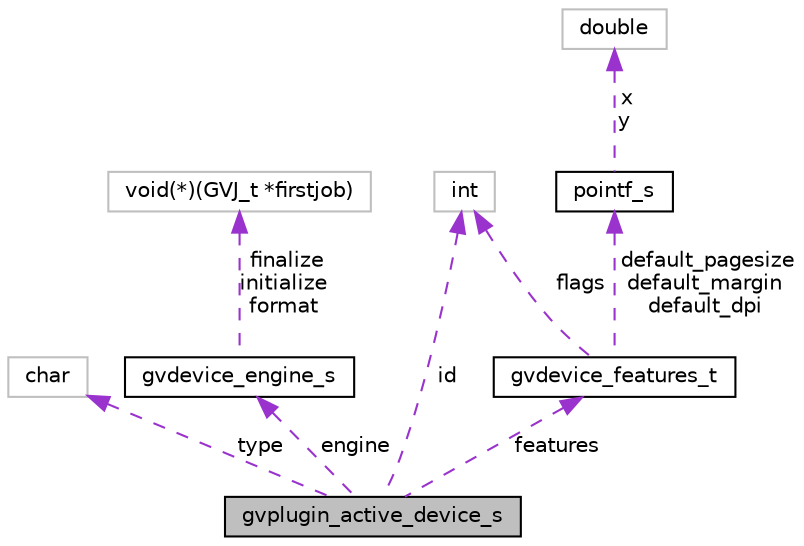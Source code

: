 digraph "gvplugin_active_device_s"
{
  bgcolor="transparent";
  edge [fontname="Helvetica",fontsize="10",labelfontname="Helvetica",labelfontsize="10"];
  node [fontname="Helvetica",fontsize="10",shape=record];
  Node1 [label="gvplugin_active_device_s",height=0.2,width=0.4,color="black", fillcolor="grey75", style="filled", fontcolor="black"];
  Node2 -> Node1 [dir="back",color="darkorchid3",fontsize="10",style="dashed",label=" type" ,fontname="Helvetica"];
  Node2 [label="char",height=0.2,width=0.4,color="grey75"];
  Node3 -> Node1 [dir="back",color="darkorchid3",fontsize="10",style="dashed",label=" engine" ,fontname="Helvetica"];
  Node3 [label="gvdevice_engine_s",height=0.2,width=0.4,color="black",URL="$structgvdevice__engine__s.html"];
  Node4 -> Node3 [dir="back",color="darkorchid3",fontsize="10",style="dashed",label=" finalize\ninitialize\nformat" ,fontname="Helvetica"];
  Node4 [label="void(*)(GVJ_t *firstjob)",height=0.2,width=0.4,color="grey75"];
  Node5 -> Node1 [dir="back",color="darkorchid3",fontsize="10",style="dashed",label=" features" ,fontname="Helvetica"];
  Node5 [label="gvdevice_features_t",height=0.2,width=0.4,color="black",URL="$structgvdevice__features__t.html"];
  Node6 -> Node5 [dir="back",color="darkorchid3",fontsize="10",style="dashed",label=" flags" ,fontname="Helvetica"];
  Node6 [label="int",height=0.2,width=0.4,color="grey75"];
  Node7 -> Node5 [dir="back",color="darkorchid3",fontsize="10",style="dashed",label=" default_pagesize\ndefault_margin\ndefault_dpi" ,fontname="Helvetica"];
  Node7 [label="pointf_s",height=0.2,width=0.4,color="black",URL="$structpointf__s.html"];
  Node8 -> Node7 [dir="back",color="darkorchid3",fontsize="10",style="dashed",label=" x\ny" ,fontname="Helvetica"];
  Node8 [label="double",height=0.2,width=0.4,color="grey75"];
  Node6 -> Node1 [dir="back",color="darkorchid3",fontsize="10",style="dashed",label=" id" ,fontname="Helvetica"];
}
